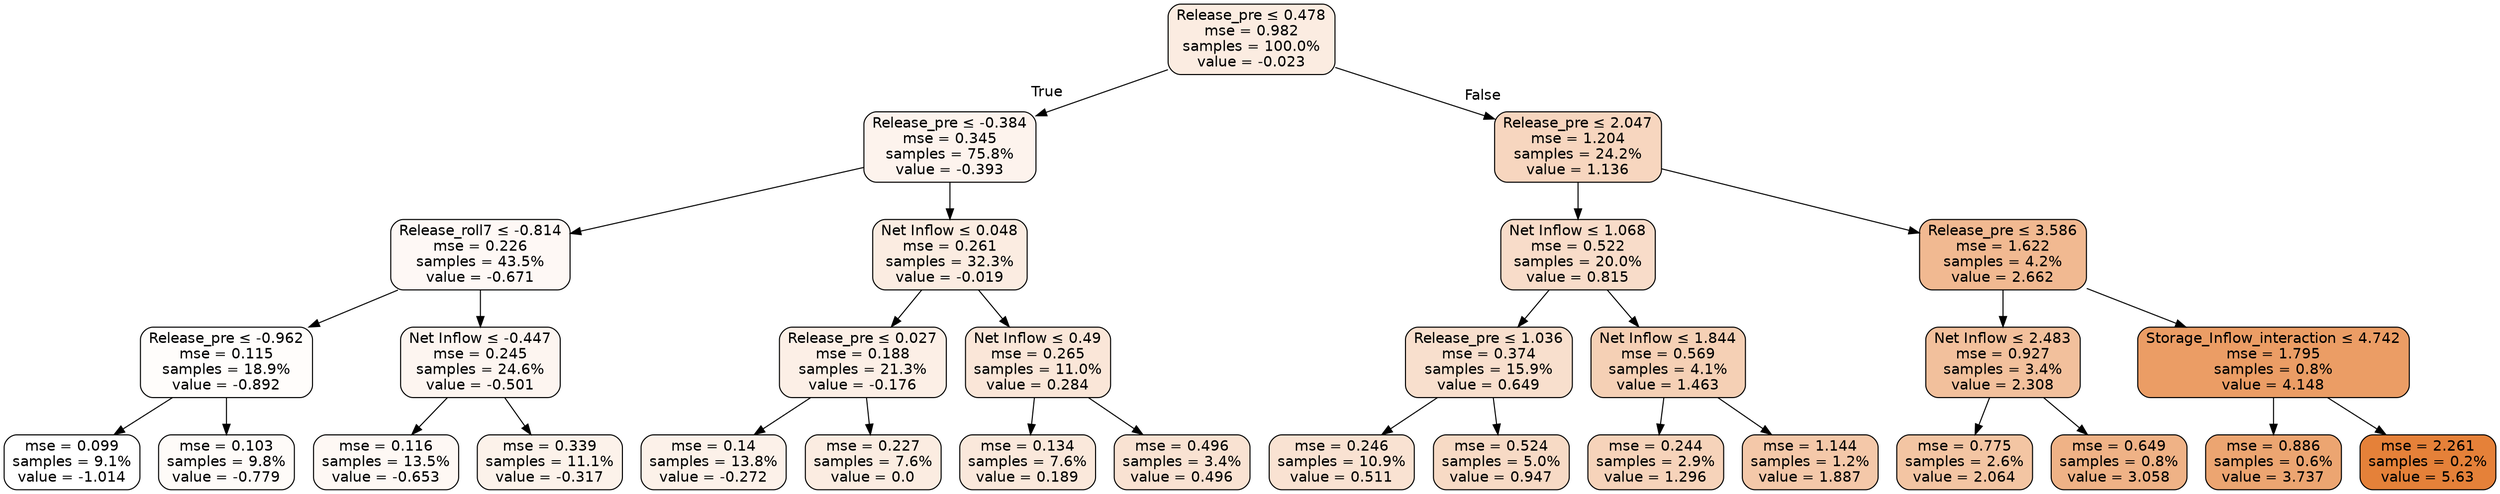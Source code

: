 digraph Tree {
node [shape=box, style="filled, rounded", color="black", fontname=helvetica] ;
edge [fontname=helvetica] ;
0 [label=<Release_pre &le; 0.478<br/>mse = 0.982<br/>samples = 100.0%<br/>value = -0.023>, fillcolor="#fbece1"] ;
1 [label=<Release_pre &le; -0.384<br/>mse = 0.345<br/>samples = 75.8%<br/>value = -0.393>, fillcolor="#fdf3ed"] ;
0 -> 1 [labeldistance=2.5, labelangle=45, headlabel="True"] ;
2 [label=<Release_roll7 &le; -0.814<br/>mse = 0.226<br/>samples = 43.5%<br/>value = -0.671>, fillcolor="#fef8f5"] ;
1 -> 2 ;
3 [label=<Release_pre &le; -0.962<br/>mse = 0.115<br/>samples = 18.9%<br/>value = -0.892>, fillcolor="#fffdfb"] ;
2 -> 3 ;
4 [label=<mse = 0.099<br/>samples = 9.1%<br/>value = -1.014>, fillcolor="#ffffff"] ;
3 -> 4 ;
5 [label=<mse = 0.103<br/>samples = 9.8%<br/>value = -0.779>, fillcolor="#fefbf8"] ;
3 -> 5 ;
6 [label=<Net Inflow &le; -0.447<br/>mse = 0.245<br/>samples = 24.6%<br/>value = -0.501>, fillcolor="#fdf5f0"] ;
2 -> 6 ;
7 [label=<mse = 0.116<br/>samples = 13.5%<br/>value = -0.653>, fillcolor="#fef8f4"] ;
6 -> 7 ;
8 [label=<mse = 0.339<br/>samples = 11.1%<br/>value = -0.317>, fillcolor="#fcf2ea"] ;
6 -> 8 ;
9 [label=<Net Inflow &le; 0.048<br/>mse = 0.261<br/>samples = 32.3%<br/>value = -0.019>, fillcolor="#fbece1"] ;
1 -> 9 ;
10 [label=<Release_pre &le; 0.027<br/>mse = 0.188<br/>samples = 21.3%<br/>value = -0.176>, fillcolor="#fcefe6"] ;
9 -> 10 ;
11 [label=<mse = 0.14<br/>samples = 13.8%<br/>value = -0.272>, fillcolor="#fcf1e9"] ;
10 -> 11 ;
12 [label=<mse = 0.227<br/>samples = 7.6%<br/>value = 0.0>, fillcolor="#fbece1"] ;
10 -> 12 ;
13 [label=<Net Inflow &le; 0.49<br/>mse = 0.265<br/>samples = 11.0%<br/>value = 0.284>, fillcolor="#fae6d8"] ;
9 -> 13 ;
14 [label=<mse = 0.134<br/>samples = 7.6%<br/>value = 0.189>, fillcolor="#fae8db"] ;
13 -> 14 ;
15 [label=<mse = 0.496<br/>samples = 3.4%<br/>value = 0.496>, fillcolor="#f9e2d2"] ;
13 -> 15 ;
16 [label=<Release_pre &le; 2.047<br/>mse = 1.204<br/>samples = 24.2%<br/>value = 1.136>, fillcolor="#f7d6bf"] ;
0 -> 16 [labeldistance=2.5, labelangle=-45, headlabel="False"] ;
17 [label=<Net Inflow &le; 1.068<br/>mse = 0.522<br/>samples = 20.0%<br/>value = 0.815>, fillcolor="#f8dcc9"] ;
16 -> 17 ;
18 [label=<Release_pre &le; 1.036<br/>mse = 0.374<br/>samples = 15.9%<br/>value = 0.649>, fillcolor="#f8dfcd"] ;
17 -> 18 ;
19 [label=<mse = 0.246<br/>samples = 10.9%<br/>value = 0.511>, fillcolor="#f9e2d2"] ;
18 -> 19 ;
20 [label=<mse = 0.524<br/>samples = 5.0%<br/>value = 0.947>, fillcolor="#f7dac5"] ;
18 -> 20 ;
21 [label=<Net Inflow &le; 1.844<br/>mse = 0.569<br/>samples = 4.1%<br/>value = 1.463>, fillcolor="#f5d0b5"] ;
17 -> 21 ;
22 [label=<mse = 0.244<br/>samples = 2.9%<br/>value = 1.296>, fillcolor="#f6d3ba"] ;
21 -> 22 ;
23 [label=<mse = 1.144<br/>samples = 1.2%<br/>value = 1.887>, fillcolor="#f4c8a9"] ;
21 -> 23 ;
24 [label=<Release_pre &le; 3.586<br/>mse = 1.622<br/>samples = 4.2%<br/>value = 2.662>, fillcolor="#f1b991"] ;
16 -> 24 ;
25 [label=<Net Inflow &le; 2.483<br/>mse = 0.927<br/>samples = 3.4%<br/>value = 2.308>, fillcolor="#f2c09c"] ;
24 -> 25 ;
26 [label=<mse = 0.775<br/>samples = 2.6%<br/>value = 2.064>, fillcolor="#f3c5a3"] ;
25 -> 26 ;
27 [label=<mse = 0.649<br/>samples = 0.8%<br/>value = 3.058>, fillcolor="#efb286"] ;
25 -> 27 ;
28 [label=<Storage_Inflow_interaction &le; 4.742<br/>mse = 1.795<br/>samples = 0.8%<br/>value = 4.148>, fillcolor="#eb9d65"] ;
24 -> 28 ;
29 [label=<mse = 0.886<br/>samples = 0.6%<br/>value = 3.737>, fillcolor="#eca571"] ;
28 -> 29 ;
30 [label=<mse = 2.261<br/>samples = 0.2%<br/>value = 5.63>, fillcolor="#e58139"] ;
28 -> 30 ;
}